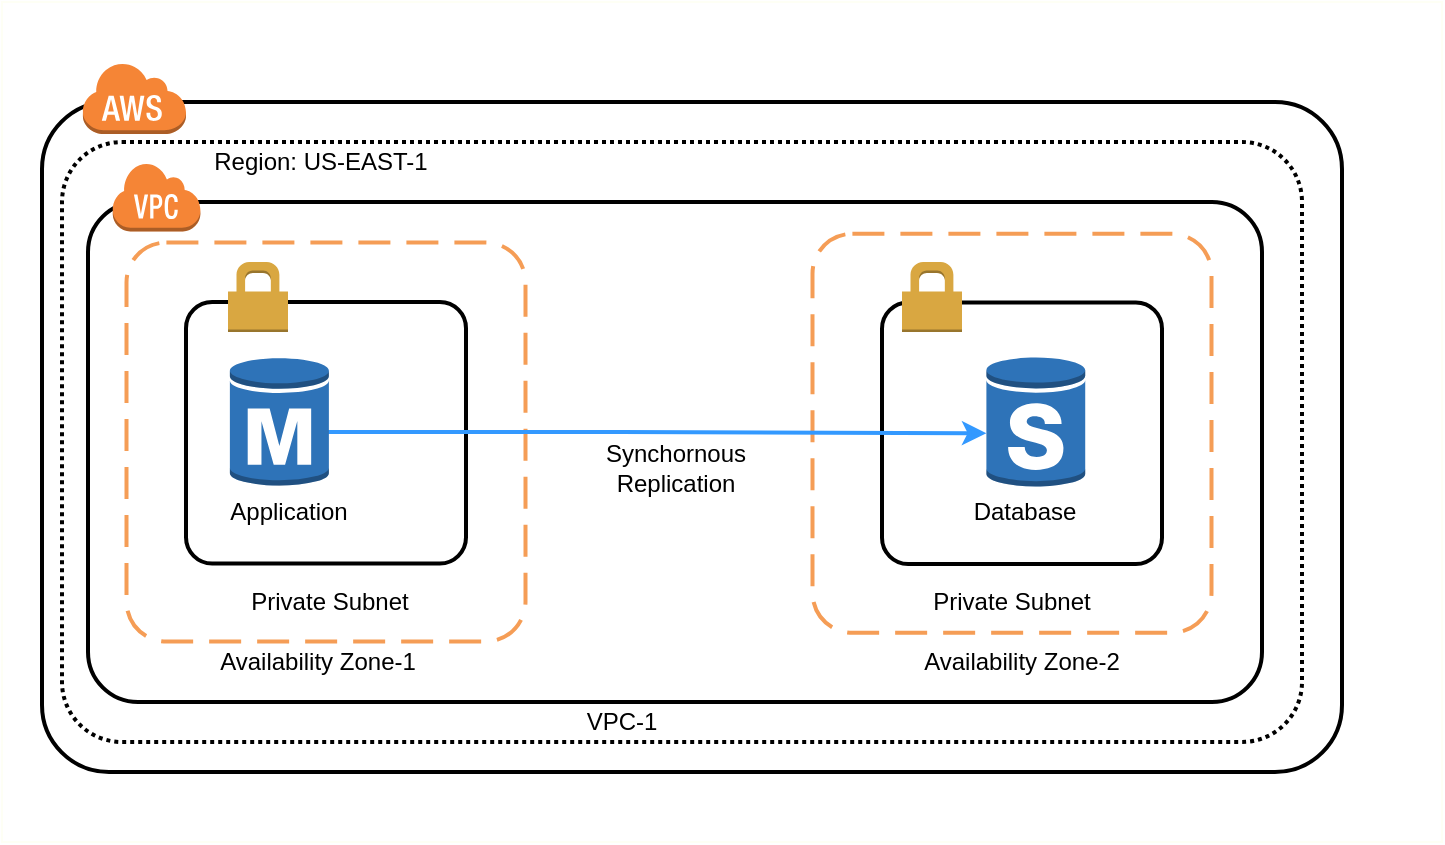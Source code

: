 <mxfile version="12.9.9" type="device"><diagram id="hDxXO6iOMIL-5xqhMEGv" name="Page-1"><mxGraphModel dx="1106" dy="808" grid="1" gridSize="10" guides="1" tooltips="1" connect="1" arrows="1" fold="1" page="1" pageScale="1" pageWidth="1654" pageHeight="1169" math="0" shadow="0"><root><mxCell id="0"/><mxCell id="1" parent="0"/><mxCell id="9zoq24ZybqTwHp-O39qH-56" value="" style="rounded=0;whiteSpace=wrap;html=1;strokeColor=#FEFFF5;" parent="1" vertex="1"><mxGeometry x="170" y="190" width="720" height="420" as="geometry"/></mxCell><mxCell id="9zoq24ZybqTwHp-O39qH-3" value="" style="rounded=1;arcSize=10;dashed=0;fillColor=none;gradientColor=none;strokeWidth=2;" parent="1" vertex="1"><mxGeometry x="190" y="240" width="650" height="335" as="geometry"/></mxCell><mxCell id="4ndLmXDWsY6JqbtvV_gG-1" value="" style="rounded=1;arcSize=10;dashed=0;fillColor=none;gradientColor=none;strokeWidth=2;" parent="1" vertex="1"><mxGeometry x="213" y="290" width="587" height="250" as="geometry"/></mxCell><mxCell id="9zoq24ZybqTwHp-O39qH-8" value="" style="rounded=1;arcSize=10;dashed=1;fillColor=none;gradientColor=none;dashPattern=1 1;strokeWidth=2;" parent="1" vertex="1"><mxGeometry x="200" y="260" width="620" height="300" as="geometry"/></mxCell><mxCell id="rrJ7_5-NOp423Et8Tmbz-2" value="" style="rounded=1;arcSize=10;dashed=1;strokeColor=#F59D56;fillColor=none;gradientColor=none;dashPattern=8 4;strokeWidth=2;" parent="1" vertex="1"><mxGeometry x="232.25" y="310.25" width="199.5" height="199.5" as="geometry"/></mxCell><mxCell id="rrJ7_5-NOp423Et8Tmbz-3" value="" style="rounded=1;arcSize=10;dashed=1;strokeColor=#F59D56;fillColor=none;gradientColor=none;dashPattern=8 4;strokeWidth=2;" parent="1" vertex="1"><mxGeometry x="575.25" y="305.88" width="199.5" height="199.5" as="geometry"/></mxCell><mxCell id="4ndLmXDWsY6JqbtvV_gG-52" value="" style="rounded=1;arcSize=10;dashed=0;fillColor=none;gradientColor=none;strokeWidth=2;" parent="1" vertex="1"><mxGeometry x="262" y="340" width="140" height="130.73" as="geometry"/></mxCell><mxCell id="9zoq24ZybqTwHp-O39qH-4" value="" style="dashed=0;html=1;shape=mxgraph.aws3.cloud;fillColor=#F58536;gradientColor=none;dashed=0;strokeColor=#4797FF;" parent="1" vertex="1"><mxGeometry x="210" y="220" width="52" height="36" as="geometry"/></mxCell><mxCell id="4ndLmXDWsY6JqbtvV_gG-45" value="Region: US-EAST-1" style="text;html=1;strokeColor=none;fillColor=none;align=center;verticalAlign=middle;whiteSpace=wrap;rounded=0;" parent="1" vertex="1"><mxGeometry x="268.69" y="260" width="121.31" height="20" as="geometry"/></mxCell><mxCell id="4ndLmXDWsY6JqbtvV_gG-47" value="VPC-1" style="text;html=1;strokeColor=none;fillColor=none;align=center;verticalAlign=middle;whiteSpace=wrap;rounded=0;" parent="1" vertex="1"><mxGeometry x="440" y="540" width="80" height="20" as="geometry"/></mxCell><mxCell id="4ndLmXDWsY6JqbtvV_gG-2" value="" style="dashed=0;html=1;shape=mxgraph.aws3.virtual_private_cloud;fillColor=#F58536;gradientColor=none;dashed=0;strokeColor=#FEFFF5;" parent="1" vertex="1"><mxGeometry x="225" y="270" width="44.2" height="34.691" as="geometry"/></mxCell><mxCell id="4ndLmXDWsY6JqbtvV_gG-53" value="" style="dashed=0;html=1;shape=mxgraph.aws3.permissions;fillColor=#D9A741;gradientColor=none;dashed=0;strokeColor=#FEFFF5;" parent="1" vertex="1"><mxGeometry x="283" y="320" width="30" height="35" as="geometry"/></mxCell><mxCell id="4ndLmXDWsY6JqbtvV_gG-54" value="" style="rounded=1;arcSize=10;dashed=0;fillColor=none;gradientColor=none;strokeWidth=2;" parent="1" vertex="1"><mxGeometry x="610" y="340.27" width="140" height="130.73" as="geometry"/></mxCell><mxCell id="4ndLmXDWsY6JqbtvV_gG-55" value="" style="dashed=0;html=1;shape=mxgraph.aws3.permissions;fillColor=#D9A741;gradientColor=none;dashed=0;strokeColor=#FEFFF5;" parent="1" vertex="1"><mxGeometry x="620" y="320" width="30" height="35" as="geometry"/></mxCell><mxCell id="9zoq24ZybqTwHp-O39qH-45" value="Database" style="text;html=1;strokeColor=none;fillColor=none;align=center;verticalAlign=middle;whiteSpace=wrap;rounded=0;" parent="1" vertex="1"><mxGeometry x="662.202" y="437.027" width="39.048" height="16.136" as="geometry"/></mxCell><mxCell id="9zoq24ZybqTwHp-O39qH-46" value="Application" style="text;html=1;strokeColor=none;fillColor=none;align=center;verticalAlign=middle;whiteSpace=wrap;rounded=0;" parent="1" vertex="1"><mxGeometry x="294.392" y="437.028" width="39.048" height="16.136" as="geometry"/></mxCell><mxCell id="9zoq24ZybqTwHp-O39qH-48" value="" style="edgeStyle=orthogonalEdgeStyle;rounded=0;orthogonalLoop=1;jettySize=auto;html=1;strokeWidth=2;strokeColor=#3399FF;" parent="1" edge="1"><mxGeometry relative="1" as="geometry"><mxPoint x="295.444" y="405" as="sourcePoint"/><mxPoint x="662.2" y="405.6" as="targetPoint"/><Array as="points"><mxPoint x="479" y="405"/><mxPoint x="479" y="406"/></Array></mxGeometry></mxCell><mxCell id="4ndLmXDWsY6JqbtvV_gG-56" value="Private Subnet" style="text;html=1;strokeColor=none;fillColor=none;align=center;verticalAlign=middle;whiteSpace=wrap;rounded=0;" parent="1" vertex="1"><mxGeometry x="288" y="480" width="92" height="20" as="geometry"/></mxCell><mxCell id="4ndLmXDWsY6JqbtvV_gG-57" value="Private Subnet" style="text;html=1;strokeColor=none;fillColor=none;align=center;verticalAlign=middle;whiteSpace=wrap;rounded=0;" parent="1" vertex="1"><mxGeometry x="630" y="480" width="90" height="20" as="geometry"/></mxCell><mxCell id="rrJ7_5-NOp423Et8Tmbz-1" value="" style="outlineConnect=0;dashed=0;verticalLabelPosition=bottom;verticalAlign=top;align=center;html=1;shape=mxgraph.aws3.rds_db_instance;fillColor=#2E73B8;gradientColor=none;" parent="1" vertex="1"><mxGeometry x="283.94" y="367" width="49.5" height="66" as="geometry"/></mxCell><mxCell id="rrJ7_5-NOp423Et8Tmbz-4" value="" style="outlineConnect=0;dashed=0;verticalLabelPosition=bottom;verticalAlign=top;align=center;html=1;shape=mxgraph.aws3.rds_db_instance_standby_multi_az;fillColor=#2E73B8;gradientColor=none;" parent="1" vertex="1"><mxGeometry x="662.2" y="367" width="49.5" height="66" as="geometry"/></mxCell><mxCell id="rrJ7_5-NOp423Et8Tmbz-5" value="Availability Zone-2" style="text;html=1;strokeColor=none;fillColor=none;align=center;verticalAlign=middle;whiteSpace=wrap;rounded=0;" parent="1" vertex="1"><mxGeometry x="620" y="509.75" width="120" height="20" as="geometry"/></mxCell><mxCell id="rrJ7_5-NOp423Et8Tmbz-6" value="Availability Zone-1" style="text;html=1;strokeColor=none;fillColor=none;align=center;verticalAlign=middle;whiteSpace=wrap;rounded=0;" parent="1" vertex="1"><mxGeometry x="268" y="509.75" width="120" height="20" as="geometry"/></mxCell><mxCell id="rrJ7_5-NOp423Et8Tmbz-7" value="Synchornous Replication" style="text;html=1;strokeColor=none;fillColor=none;align=center;verticalAlign=middle;whiteSpace=wrap;rounded=0;" parent="1" vertex="1"><mxGeometry x="446.5" y="413" width="120" height="20" as="geometry"/></mxCell></root></mxGraphModel></diagram></mxfile>